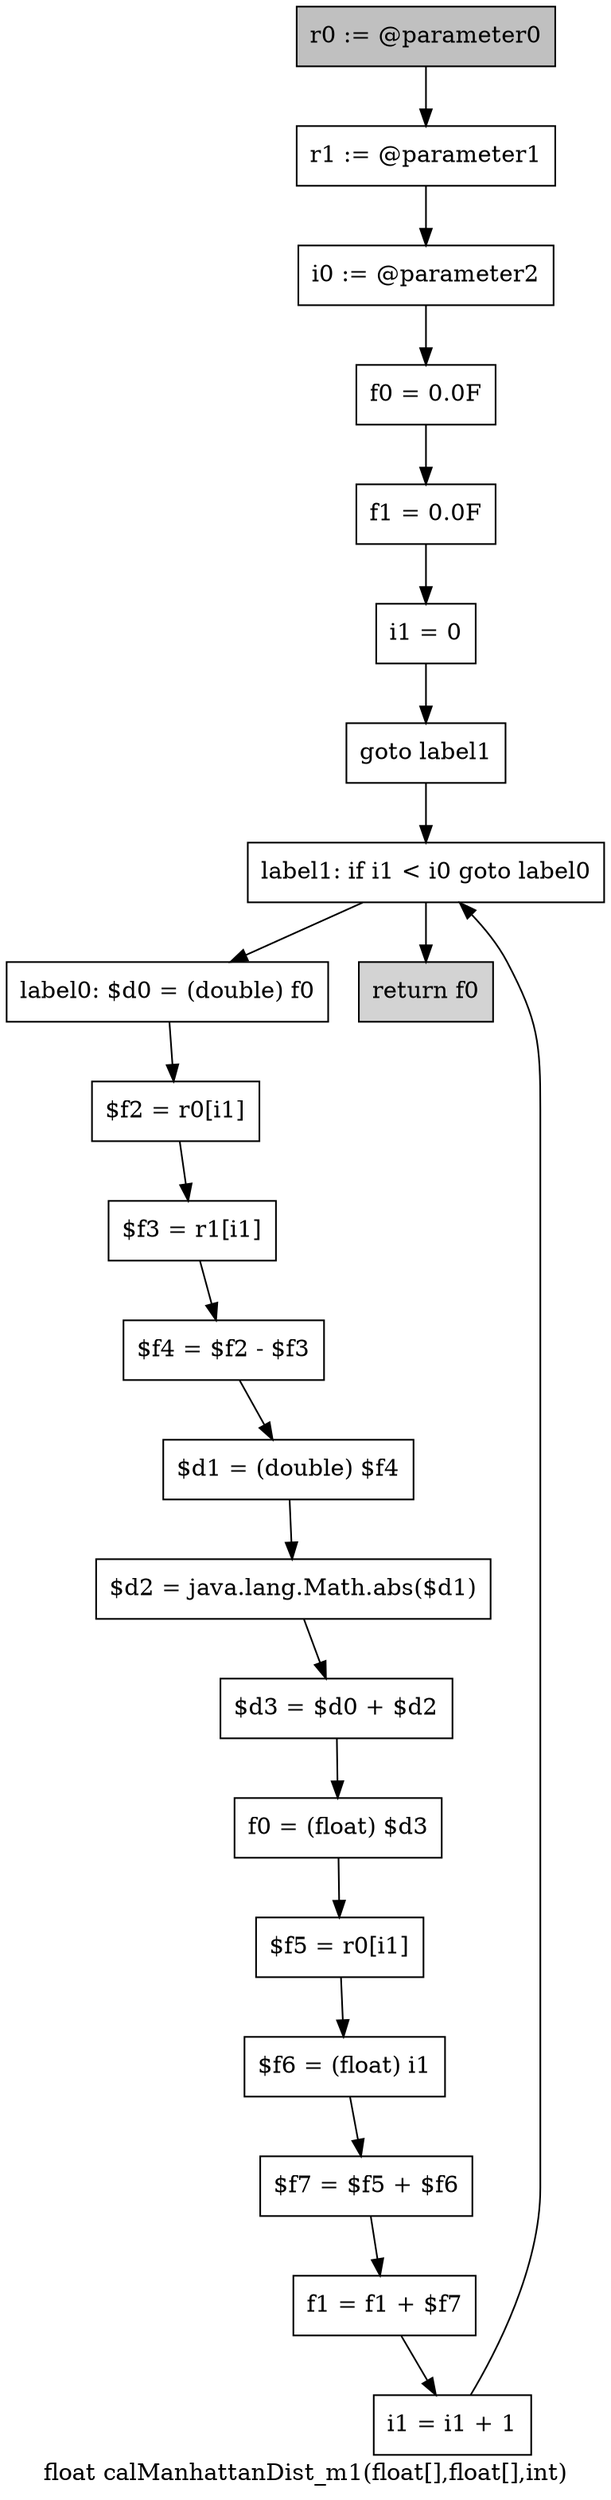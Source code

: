 digraph "float calManhattanDist_m1(float[],float[],int)" {
    label="float calManhattanDist_m1(float[],float[],int)";
    node [shape=box];
    "0" [style=filled,fillcolor=gray,label="r0 := @parameter0",];
    "1" [label="r1 := @parameter1",];
    "0"->"1";
    "2" [label="i0 := @parameter2",];
    "1"->"2";
    "3" [label="f0 = 0.0F",];
    "2"->"3";
    "4" [label="f1 = 0.0F",];
    "3"->"4";
    "5" [label="i1 = 0",];
    "4"->"5";
    "6" [label="goto label1",];
    "5"->"6";
    "20" [label="label1: if i1 < i0 goto label0",];
    "6"->"20";
    "7" [label="label0: $d0 = (double) f0",];
    "8" [label="$f2 = r0[i1]",];
    "7"->"8";
    "9" [label="$f3 = r1[i1]",];
    "8"->"9";
    "10" [label="$f4 = $f2 - $f3",];
    "9"->"10";
    "11" [label="$d1 = (double) $f4",];
    "10"->"11";
    "12" [label="$d2 = java.lang.Math.abs($d1)",];
    "11"->"12";
    "13" [label="$d3 = $d0 + $d2",];
    "12"->"13";
    "14" [label="f0 = (float) $d3",];
    "13"->"14";
    "15" [label="$f5 = r0[i1]",];
    "14"->"15";
    "16" [label="$f6 = (float) i1",];
    "15"->"16";
    "17" [label="$f7 = $f5 + $f6",];
    "16"->"17";
    "18" [label="f1 = f1 + $f7",];
    "17"->"18";
    "19" [label="i1 = i1 + 1",];
    "18"->"19";
    "19"->"20";
    "20"->"7";
    "21" [style=filled,fillcolor=lightgray,label="return f0",];
    "20"->"21";
}
